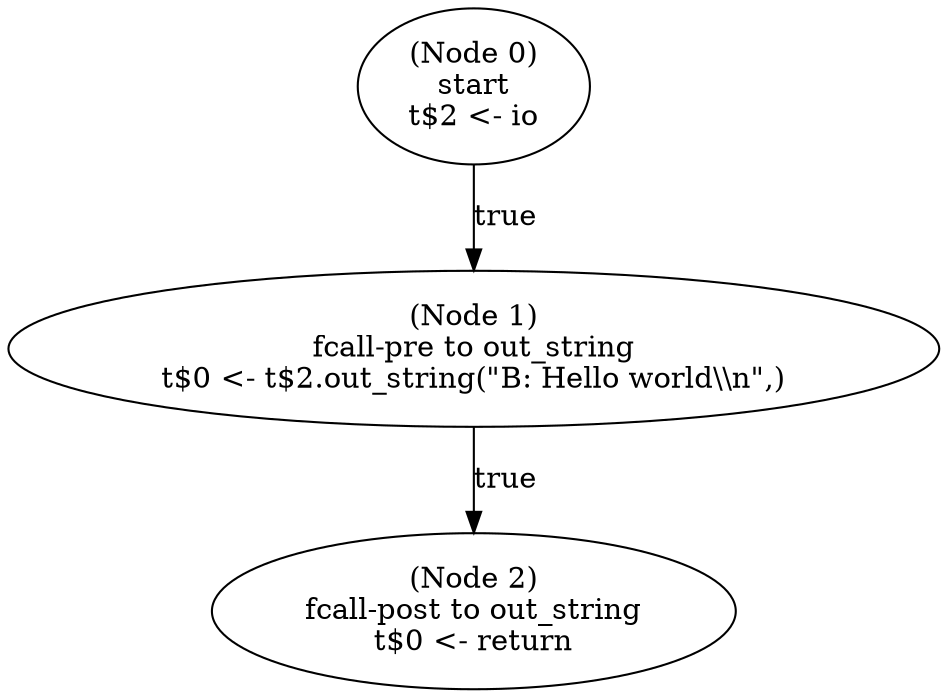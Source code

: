 digraph out_b_post {
  n0 [label="(Node 0)\nstart\nt$2 <- io\n"];
 n0 -> n1 [label="true"];
  n1 [label="(Node 1)\nfcall-pre to out_string\nt$0 <- t$2.out_string(\"B: Hello world\\\\n\",)\n"];
 n1 -> n2 [label="true"];
  n2 [label="(Node 2)\nfcall-post to out_string\nt$0 <- return\n"];
}
